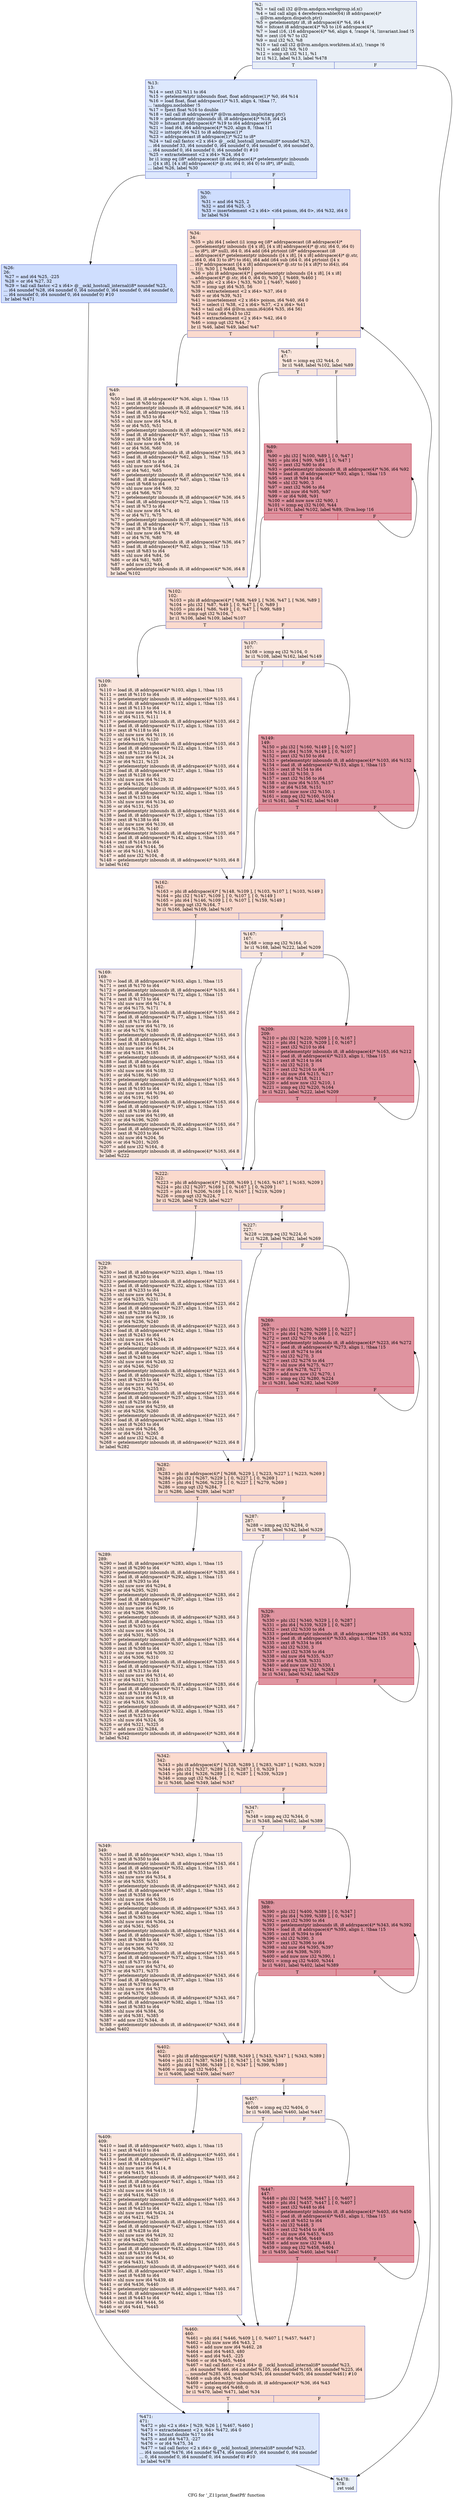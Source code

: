 digraph "CFG for '_Z11print_floatPfi' function" {
	label="CFG for '_Z11print_floatPfi' function";

	Node0x55d1120 [shape=record,color="#3d50c3ff", style=filled, fillcolor="#cedaeb70",label="{%2:\l  %3 = tail call i32 @llvm.amdgcn.workgroup.id.x()\l  %4 = tail call align 4 dereferenceable(64) i8 addrspace(4)*\l... @llvm.amdgcn.dispatch.ptr()\l  %5 = getelementptr i8, i8 addrspace(4)* %4, i64 4\l  %6 = bitcast i8 addrspace(4)* %5 to i16 addrspace(4)*\l  %7 = load i16, i16 addrspace(4)* %6, align 4, !range !4, !invariant.load !5\l  %8 = zext i16 %7 to i32\l  %9 = mul i32 %3, %8\l  %10 = tail call i32 @llvm.amdgcn.workitem.id.x(), !range !6\l  %11 = add i32 %9, %10\l  %12 = icmp slt i32 %11, %1\l  br i1 %12, label %13, label %478\l|{<s0>T|<s1>F}}"];
	Node0x55d1120:s0 -> Node0x55d3070;
	Node0x55d1120:s1 -> Node0x55d3100;
	Node0x55d3070 [shape=record,color="#3d50c3ff", style=filled, fillcolor="#b2ccfb70",label="{%13:\l13:                                               \l  %14 = sext i32 %11 to i64\l  %15 = getelementptr inbounds float, float addrspace(1)* %0, i64 %14\l  %16 = load float, float addrspace(1)* %15, align 4, !tbaa !7,\l... !amdgpu.noclobber !5\l  %17 = fpext float %16 to double\l  %18 = tail call i8 addrspace(4)* @llvm.amdgcn.implicitarg.ptr()\l  %19 = getelementptr inbounds i8, i8 addrspace(4)* %18, i64 24\l  %20 = bitcast i8 addrspace(4)* %19 to i64 addrspace(4)*\l  %21 = load i64, i64 addrspace(4)* %20, align 8, !tbaa !11\l  %22 = inttoptr i64 %21 to i8 addrspace(1)*\l  %23 = addrspacecast i8 addrspace(1)* %22 to i8*\l  %24 = tail call fastcc \<2 x i64\> @__ockl_hostcall_internal(i8* noundef %23,\l... i64 noundef 33, i64 noundef 0, i64 noundef 0, i64 noundef 0, i64 noundef 0,\l... i64 noundef 0, i64 noundef 0, i64 noundef 0) #10\l  %25 = extractelement \<2 x i64\> %24, i64 0\l  br i1 icmp eq (i8* addrspacecast (i8 addrspace(4)* getelementptr inbounds\l... ([4 x i8], [4 x i8] addrspace(4)* @.str, i64 0, i64 0) to i8*), i8* null),\l... label %26, label %30\l|{<s0>T|<s1>F}}"];
	Node0x55d3070:s0 -> Node0x55d4a90;
	Node0x55d3070:s1 -> Node0x55d5480;
	Node0x55d4a90 [shape=record,color="#3d50c3ff", style=filled, fillcolor="#93b5fe70",label="{%26:\l26:                                               \l  %27 = and i64 %25, -225\l  %28 = or i64 %27, 32\l  %29 = tail call fastcc \<2 x i64\> @__ockl_hostcall_internal(i8* noundef %23,\l... i64 noundef %28, i64 noundef 0, i64 noundef 0, i64 noundef 0, i64 noundef 0,\l... i64 noundef 0, i64 noundef 0, i64 noundef 0) #10\l  br label %471\l}"];
	Node0x55d4a90 -> Node0x55d5740;
	Node0x55d5480 [shape=record,color="#3d50c3ff", style=filled, fillcolor="#93b5fe70",label="{%30:\l30:                                               \l  %31 = and i64 %25, 2\l  %32 = and i64 %25, -3\l  %33 = insertelement \<2 x i64\> \<i64 poison, i64 0\>, i64 %32, i64 0\l  br label %34\l}"];
	Node0x55d5480 -> Node0x55d63e0;
	Node0x55d63e0 [shape=record,color="#3d50c3ff", style=filled, fillcolor="#f7ac8e70",label="{%34:\l34:                                               \l  %35 = phi i64 [ select (i1 icmp eq (i8* addrspacecast (i8 addrspace(4)*\l... getelementptr inbounds ([4 x i8], [4 x i8] addrspace(4)* @.str, i64 0, i64 0)\l... to i8*), i8* null), i64 0, i64 add (i64 ptrtoint (i8* addrspacecast (i8\l... addrspace(4)* getelementptr inbounds ([4 x i8], [4 x i8] addrspace(4)* @.str,\l... i64 0, i64 3) to i8*) to i64), i64 add (i64 sub (i64 0, i64 ptrtoint ([4 x\l... i8]* addrspacecast ([4 x i8] addrspace(4)* @.str to [4 x i8]*) to i64)), i64\l... 1))), %30 ], [ %468, %460 ]\l  %36 = phi i8 addrspace(4)* [ getelementptr inbounds ([4 x i8], [4 x i8]\l... addrspace(4)* @.str, i64 0, i64 0), %30 ], [ %469, %460 ]\l  %37 = phi \<2 x i64\> [ %33, %30 ], [ %467, %460 ]\l  %38 = icmp ugt i64 %35, 56\l  %39 = extractelement \<2 x i64\> %37, i64 0\l  %40 = or i64 %39, %31\l  %41 = insertelement \<2 x i64\> poison, i64 %40, i64 0\l  %42 = select i1 %38, \<2 x i64\> %37, \<2 x i64\> %41\l  %43 = tail call i64 @llvm.umin.i64(i64 %35, i64 56)\l  %44 = trunc i64 %43 to i32\l  %45 = extractelement \<2 x i64\> %42, i64 0\l  %46 = icmp ugt i32 %44, 7\l  br i1 %46, label %49, label %47\l|{<s0>T|<s1>F}}"];
	Node0x55d63e0:s0 -> Node0x55d7350;
	Node0x55d63e0:s1 -> Node0x55d73e0;
	Node0x55d73e0 [shape=record,color="#3d50c3ff", style=filled, fillcolor="#f3c7b170",label="{%47:\l47:                                               \l  %48 = icmp eq i32 %44, 0\l  br i1 %48, label %102, label %89\l|{<s0>T|<s1>F}}"];
	Node0x55d73e0:s0 -> Node0x55d75e0;
	Node0x55d73e0:s1 -> Node0x55d7630;
	Node0x55d7350 [shape=record,color="#3d50c3ff", style=filled, fillcolor="#f3c7b170",label="{%49:\l49:                                               \l  %50 = load i8, i8 addrspace(4)* %36, align 1, !tbaa !15\l  %51 = zext i8 %50 to i64\l  %52 = getelementptr inbounds i8, i8 addrspace(4)* %36, i64 1\l  %53 = load i8, i8 addrspace(4)* %52, align 1, !tbaa !15\l  %54 = zext i8 %53 to i64\l  %55 = shl nuw nsw i64 %54, 8\l  %56 = or i64 %55, %51\l  %57 = getelementptr inbounds i8, i8 addrspace(4)* %36, i64 2\l  %58 = load i8, i8 addrspace(4)* %57, align 1, !tbaa !15\l  %59 = zext i8 %58 to i64\l  %60 = shl nuw nsw i64 %59, 16\l  %61 = or i64 %56, %60\l  %62 = getelementptr inbounds i8, i8 addrspace(4)* %36, i64 3\l  %63 = load i8, i8 addrspace(4)* %62, align 1, !tbaa !15\l  %64 = zext i8 %63 to i64\l  %65 = shl nuw nsw i64 %64, 24\l  %66 = or i64 %61, %65\l  %67 = getelementptr inbounds i8, i8 addrspace(4)* %36, i64 4\l  %68 = load i8, i8 addrspace(4)* %67, align 1, !tbaa !15\l  %69 = zext i8 %68 to i64\l  %70 = shl nuw nsw i64 %69, 32\l  %71 = or i64 %66, %70\l  %72 = getelementptr inbounds i8, i8 addrspace(4)* %36, i64 5\l  %73 = load i8, i8 addrspace(4)* %72, align 1, !tbaa !15\l  %74 = zext i8 %73 to i64\l  %75 = shl nuw nsw i64 %74, 40\l  %76 = or i64 %71, %75\l  %77 = getelementptr inbounds i8, i8 addrspace(4)* %36, i64 6\l  %78 = load i8, i8 addrspace(4)* %77, align 1, !tbaa !15\l  %79 = zext i8 %78 to i64\l  %80 = shl nuw nsw i64 %79, 48\l  %81 = or i64 %76, %80\l  %82 = getelementptr inbounds i8, i8 addrspace(4)* %36, i64 7\l  %83 = load i8, i8 addrspace(4)* %82, align 1, !tbaa !15\l  %84 = zext i8 %83 to i64\l  %85 = shl nuw i64 %84, 56\l  %86 = or i64 %81, %85\l  %87 = add nsw i32 %44, -8\l  %88 = getelementptr inbounds i8, i8 addrspace(4)* %36, i64 8\l  br label %102\l}"];
	Node0x55d7350 -> Node0x55d75e0;
	Node0x55d7630 [shape=record,color="#b70d28ff", style=filled, fillcolor="#b70d2870",label="{%89:\l89:                                               \l  %90 = phi i32 [ %100, %89 ], [ 0, %47 ]\l  %91 = phi i64 [ %99, %89 ], [ 0, %47 ]\l  %92 = zext i32 %90 to i64\l  %93 = getelementptr inbounds i8, i8 addrspace(4)* %36, i64 %92\l  %94 = load i8, i8 addrspace(4)* %93, align 1, !tbaa !15\l  %95 = zext i8 %94 to i64\l  %96 = shl i32 %90, 3\l  %97 = zext i32 %96 to i64\l  %98 = shl nuw i64 %95, %97\l  %99 = or i64 %98, %91\l  %100 = add nuw nsw i32 %90, 1\l  %101 = icmp eq i32 %100, %44\l  br i1 %101, label %102, label %89, !llvm.loop !16\l|{<s0>T|<s1>F}}"];
	Node0x55d7630:s0 -> Node0x55d75e0;
	Node0x55d7630:s1 -> Node0x55d7630;
	Node0x55d75e0 [shape=record,color="#3d50c3ff", style=filled, fillcolor="#f7ac8e70",label="{%102:\l102:                                              \l  %103 = phi i8 addrspace(4)* [ %88, %49 ], [ %36, %47 ], [ %36, %89 ]\l  %104 = phi i32 [ %87, %49 ], [ 0, %47 ], [ 0, %89 ]\l  %105 = phi i64 [ %86, %49 ], [ 0, %47 ], [ %99, %89 ]\l  %106 = icmp ugt i32 %104, 7\l  br i1 %106, label %109, label %107\l|{<s0>T|<s1>F}}"];
	Node0x55d75e0:s0 -> Node0x55da2c0;
	Node0x55d75e0:s1 -> Node0x55da310;
	Node0x55da310 [shape=record,color="#3d50c3ff", style=filled, fillcolor="#f3c7b170",label="{%107:\l107:                                              \l  %108 = icmp eq i32 %104, 0\l  br i1 %108, label %162, label %149\l|{<s0>T|<s1>F}}"];
	Node0x55da310:s0 -> Node0x55da4e0;
	Node0x55da310:s1 -> Node0x55da530;
	Node0x55da2c0 [shape=record,color="#3d50c3ff", style=filled, fillcolor="#f3c7b170",label="{%109:\l109:                                              \l  %110 = load i8, i8 addrspace(4)* %103, align 1, !tbaa !15\l  %111 = zext i8 %110 to i64\l  %112 = getelementptr inbounds i8, i8 addrspace(4)* %103, i64 1\l  %113 = load i8, i8 addrspace(4)* %112, align 1, !tbaa !15\l  %114 = zext i8 %113 to i64\l  %115 = shl nuw nsw i64 %114, 8\l  %116 = or i64 %115, %111\l  %117 = getelementptr inbounds i8, i8 addrspace(4)* %103, i64 2\l  %118 = load i8, i8 addrspace(4)* %117, align 1, !tbaa !15\l  %119 = zext i8 %118 to i64\l  %120 = shl nuw nsw i64 %119, 16\l  %121 = or i64 %116, %120\l  %122 = getelementptr inbounds i8, i8 addrspace(4)* %103, i64 3\l  %123 = load i8, i8 addrspace(4)* %122, align 1, !tbaa !15\l  %124 = zext i8 %123 to i64\l  %125 = shl nuw nsw i64 %124, 24\l  %126 = or i64 %121, %125\l  %127 = getelementptr inbounds i8, i8 addrspace(4)* %103, i64 4\l  %128 = load i8, i8 addrspace(4)* %127, align 1, !tbaa !15\l  %129 = zext i8 %128 to i64\l  %130 = shl nuw nsw i64 %129, 32\l  %131 = or i64 %126, %130\l  %132 = getelementptr inbounds i8, i8 addrspace(4)* %103, i64 5\l  %133 = load i8, i8 addrspace(4)* %132, align 1, !tbaa !15\l  %134 = zext i8 %133 to i64\l  %135 = shl nuw nsw i64 %134, 40\l  %136 = or i64 %131, %135\l  %137 = getelementptr inbounds i8, i8 addrspace(4)* %103, i64 6\l  %138 = load i8, i8 addrspace(4)* %137, align 1, !tbaa !15\l  %139 = zext i8 %138 to i64\l  %140 = shl nuw nsw i64 %139, 48\l  %141 = or i64 %136, %140\l  %142 = getelementptr inbounds i8, i8 addrspace(4)* %103, i64 7\l  %143 = load i8, i8 addrspace(4)* %142, align 1, !tbaa !15\l  %144 = zext i8 %143 to i64\l  %145 = shl nuw i64 %144, 56\l  %146 = or i64 %141, %145\l  %147 = add nsw i32 %104, -8\l  %148 = getelementptr inbounds i8, i8 addrspace(4)* %103, i64 8\l  br label %162\l}"];
	Node0x55da2c0 -> Node0x55da4e0;
	Node0x55da530 [shape=record,color="#b70d28ff", style=filled, fillcolor="#b70d2870",label="{%149:\l149:                                              \l  %150 = phi i32 [ %160, %149 ], [ 0, %107 ]\l  %151 = phi i64 [ %159, %149 ], [ 0, %107 ]\l  %152 = zext i32 %150 to i64\l  %153 = getelementptr inbounds i8, i8 addrspace(4)* %103, i64 %152\l  %154 = load i8, i8 addrspace(4)* %153, align 1, !tbaa !15\l  %155 = zext i8 %154 to i64\l  %156 = shl i32 %150, 3\l  %157 = zext i32 %156 to i64\l  %158 = shl nuw i64 %155, %157\l  %159 = or i64 %158, %151\l  %160 = add nuw nsw i32 %150, 1\l  %161 = icmp eq i32 %160, %104\l  br i1 %161, label %162, label %149\l|{<s0>T|<s1>F}}"];
	Node0x55da530:s0 -> Node0x55da4e0;
	Node0x55da530:s1 -> Node0x55da530;
	Node0x55da4e0 [shape=record,color="#3d50c3ff", style=filled, fillcolor="#f7ac8e70",label="{%162:\l162:                                              \l  %163 = phi i8 addrspace(4)* [ %148, %109 ], [ %103, %107 ], [ %103, %149 ]\l  %164 = phi i32 [ %147, %109 ], [ 0, %107 ], [ 0, %149 ]\l  %165 = phi i64 [ %146, %109 ], [ 0, %107 ], [ %159, %149 ]\l  %166 = icmp ugt i32 %164, 7\l  br i1 %166, label %169, label %167\l|{<s0>T|<s1>F}}"];
	Node0x55da4e0:s0 -> Node0x55dca00;
	Node0x55da4e0:s1 -> Node0x55dca50;
	Node0x55dca50 [shape=record,color="#3d50c3ff", style=filled, fillcolor="#f3c7b170",label="{%167:\l167:                                              \l  %168 = icmp eq i32 %164, 0\l  br i1 %168, label %222, label %209\l|{<s0>T|<s1>F}}"];
	Node0x55dca50:s0 -> Node0x55dcbe0;
	Node0x55dca50:s1 -> Node0x55dcc30;
	Node0x55dca00 [shape=record,color="#3d50c3ff", style=filled, fillcolor="#f3c7b170",label="{%169:\l169:                                              \l  %170 = load i8, i8 addrspace(4)* %163, align 1, !tbaa !15\l  %171 = zext i8 %170 to i64\l  %172 = getelementptr inbounds i8, i8 addrspace(4)* %163, i64 1\l  %173 = load i8, i8 addrspace(4)* %172, align 1, !tbaa !15\l  %174 = zext i8 %173 to i64\l  %175 = shl nuw nsw i64 %174, 8\l  %176 = or i64 %175, %171\l  %177 = getelementptr inbounds i8, i8 addrspace(4)* %163, i64 2\l  %178 = load i8, i8 addrspace(4)* %177, align 1, !tbaa !15\l  %179 = zext i8 %178 to i64\l  %180 = shl nuw nsw i64 %179, 16\l  %181 = or i64 %176, %180\l  %182 = getelementptr inbounds i8, i8 addrspace(4)* %163, i64 3\l  %183 = load i8, i8 addrspace(4)* %182, align 1, !tbaa !15\l  %184 = zext i8 %183 to i64\l  %185 = shl nuw nsw i64 %184, 24\l  %186 = or i64 %181, %185\l  %187 = getelementptr inbounds i8, i8 addrspace(4)* %163, i64 4\l  %188 = load i8, i8 addrspace(4)* %187, align 1, !tbaa !15\l  %189 = zext i8 %188 to i64\l  %190 = shl nuw nsw i64 %189, 32\l  %191 = or i64 %186, %190\l  %192 = getelementptr inbounds i8, i8 addrspace(4)* %163, i64 5\l  %193 = load i8, i8 addrspace(4)* %192, align 1, !tbaa !15\l  %194 = zext i8 %193 to i64\l  %195 = shl nuw nsw i64 %194, 40\l  %196 = or i64 %191, %195\l  %197 = getelementptr inbounds i8, i8 addrspace(4)* %163, i64 6\l  %198 = load i8, i8 addrspace(4)* %197, align 1, !tbaa !15\l  %199 = zext i8 %198 to i64\l  %200 = shl nuw nsw i64 %199, 48\l  %201 = or i64 %196, %200\l  %202 = getelementptr inbounds i8, i8 addrspace(4)* %163, i64 7\l  %203 = load i8, i8 addrspace(4)* %202, align 1, !tbaa !15\l  %204 = zext i8 %203 to i64\l  %205 = shl nuw i64 %204, 56\l  %206 = or i64 %201, %205\l  %207 = add nsw i32 %164, -8\l  %208 = getelementptr inbounds i8, i8 addrspace(4)* %163, i64 8\l  br label %222\l}"];
	Node0x55dca00 -> Node0x55dcbe0;
	Node0x55dcc30 [shape=record,color="#b70d28ff", style=filled, fillcolor="#b70d2870",label="{%209:\l209:                                              \l  %210 = phi i32 [ %220, %209 ], [ 0, %167 ]\l  %211 = phi i64 [ %219, %209 ], [ 0, %167 ]\l  %212 = zext i32 %210 to i64\l  %213 = getelementptr inbounds i8, i8 addrspace(4)* %163, i64 %212\l  %214 = load i8, i8 addrspace(4)* %213, align 1, !tbaa !15\l  %215 = zext i8 %214 to i64\l  %216 = shl i32 %210, 3\l  %217 = zext i32 %216 to i64\l  %218 = shl nuw i64 %215, %217\l  %219 = or i64 %218, %211\l  %220 = add nuw nsw i32 %210, 1\l  %221 = icmp eq i32 %220, %164\l  br i1 %221, label %222, label %209\l|{<s0>T|<s1>F}}"];
	Node0x55dcc30:s0 -> Node0x55dcbe0;
	Node0x55dcc30:s1 -> Node0x55dcc30;
	Node0x55dcbe0 [shape=record,color="#3d50c3ff", style=filled, fillcolor="#f7ac8e70",label="{%222:\l222:                                              \l  %223 = phi i8 addrspace(4)* [ %208, %169 ], [ %163, %167 ], [ %163, %209 ]\l  %224 = phi i32 [ %207, %169 ], [ 0, %167 ], [ 0, %209 ]\l  %225 = phi i64 [ %206, %169 ], [ 0, %167 ], [ %219, %209 ]\l  %226 = icmp ugt i32 %224, 7\l  br i1 %226, label %229, label %227\l|{<s0>T|<s1>F}}"];
	Node0x55dcbe0:s0 -> Node0x55dec80;
	Node0x55dcbe0:s1 -> Node0x55decd0;
	Node0x55decd0 [shape=record,color="#3d50c3ff", style=filled, fillcolor="#f3c7b170",label="{%227:\l227:                                              \l  %228 = icmp eq i32 %224, 0\l  br i1 %228, label %282, label %269\l|{<s0>T|<s1>F}}"];
	Node0x55decd0:s0 -> Node0x55dee60;
	Node0x55decd0:s1 -> Node0x55deeb0;
	Node0x55dec80 [shape=record,color="#3d50c3ff", style=filled, fillcolor="#f3c7b170",label="{%229:\l229:                                              \l  %230 = load i8, i8 addrspace(4)* %223, align 1, !tbaa !15\l  %231 = zext i8 %230 to i64\l  %232 = getelementptr inbounds i8, i8 addrspace(4)* %223, i64 1\l  %233 = load i8, i8 addrspace(4)* %232, align 1, !tbaa !15\l  %234 = zext i8 %233 to i64\l  %235 = shl nuw nsw i64 %234, 8\l  %236 = or i64 %235, %231\l  %237 = getelementptr inbounds i8, i8 addrspace(4)* %223, i64 2\l  %238 = load i8, i8 addrspace(4)* %237, align 1, !tbaa !15\l  %239 = zext i8 %238 to i64\l  %240 = shl nuw nsw i64 %239, 16\l  %241 = or i64 %236, %240\l  %242 = getelementptr inbounds i8, i8 addrspace(4)* %223, i64 3\l  %243 = load i8, i8 addrspace(4)* %242, align 1, !tbaa !15\l  %244 = zext i8 %243 to i64\l  %245 = shl nuw nsw i64 %244, 24\l  %246 = or i64 %241, %245\l  %247 = getelementptr inbounds i8, i8 addrspace(4)* %223, i64 4\l  %248 = load i8, i8 addrspace(4)* %247, align 1, !tbaa !15\l  %249 = zext i8 %248 to i64\l  %250 = shl nuw nsw i64 %249, 32\l  %251 = or i64 %246, %250\l  %252 = getelementptr inbounds i8, i8 addrspace(4)* %223, i64 5\l  %253 = load i8, i8 addrspace(4)* %252, align 1, !tbaa !15\l  %254 = zext i8 %253 to i64\l  %255 = shl nuw nsw i64 %254, 40\l  %256 = or i64 %251, %255\l  %257 = getelementptr inbounds i8, i8 addrspace(4)* %223, i64 6\l  %258 = load i8, i8 addrspace(4)* %257, align 1, !tbaa !15\l  %259 = zext i8 %258 to i64\l  %260 = shl nuw nsw i64 %259, 48\l  %261 = or i64 %256, %260\l  %262 = getelementptr inbounds i8, i8 addrspace(4)* %223, i64 7\l  %263 = load i8, i8 addrspace(4)* %262, align 1, !tbaa !15\l  %264 = zext i8 %263 to i64\l  %265 = shl nuw i64 %264, 56\l  %266 = or i64 %261, %265\l  %267 = add nsw i32 %224, -8\l  %268 = getelementptr inbounds i8, i8 addrspace(4)* %223, i64 8\l  br label %282\l}"];
	Node0x55dec80 -> Node0x55dee60;
	Node0x55deeb0 [shape=record,color="#b70d28ff", style=filled, fillcolor="#b70d2870",label="{%269:\l269:                                              \l  %270 = phi i32 [ %280, %269 ], [ 0, %227 ]\l  %271 = phi i64 [ %279, %269 ], [ 0, %227 ]\l  %272 = zext i32 %270 to i64\l  %273 = getelementptr inbounds i8, i8 addrspace(4)* %223, i64 %272\l  %274 = load i8, i8 addrspace(4)* %273, align 1, !tbaa !15\l  %275 = zext i8 %274 to i64\l  %276 = shl i32 %270, 3\l  %277 = zext i32 %276 to i64\l  %278 = shl nuw i64 %275, %277\l  %279 = or i64 %278, %271\l  %280 = add nuw nsw i32 %270, 1\l  %281 = icmp eq i32 %280, %224\l  br i1 %281, label %282, label %269\l|{<s0>T|<s1>F}}"];
	Node0x55deeb0:s0 -> Node0x55dee60;
	Node0x55deeb0:s1 -> Node0x55deeb0;
	Node0x55dee60 [shape=record,color="#3d50c3ff", style=filled, fillcolor="#f7ac8e70",label="{%282:\l282:                                              \l  %283 = phi i8 addrspace(4)* [ %268, %229 ], [ %223, %227 ], [ %223, %269 ]\l  %284 = phi i32 [ %267, %229 ], [ 0, %227 ], [ 0, %269 ]\l  %285 = phi i64 [ %266, %229 ], [ 0, %227 ], [ %279, %269 ]\l  %286 = icmp ugt i32 %284, 7\l  br i1 %286, label %289, label %287\l|{<s0>T|<s1>F}}"];
	Node0x55dee60:s0 -> Node0x55e1700;
	Node0x55dee60:s1 -> Node0x55e1750;
	Node0x55e1750 [shape=record,color="#3d50c3ff", style=filled, fillcolor="#f3c7b170",label="{%287:\l287:                                              \l  %288 = icmp eq i32 %284, 0\l  br i1 %288, label %342, label %329\l|{<s0>T|<s1>F}}"];
	Node0x55e1750:s0 -> Node0x55e18e0;
	Node0x55e1750:s1 -> Node0x55e1930;
	Node0x55e1700 [shape=record,color="#3d50c3ff", style=filled, fillcolor="#f3c7b170",label="{%289:\l289:                                              \l  %290 = load i8, i8 addrspace(4)* %283, align 1, !tbaa !15\l  %291 = zext i8 %290 to i64\l  %292 = getelementptr inbounds i8, i8 addrspace(4)* %283, i64 1\l  %293 = load i8, i8 addrspace(4)* %292, align 1, !tbaa !15\l  %294 = zext i8 %293 to i64\l  %295 = shl nuw nsw i64 %294, 8\l  %296 = or i64 %295, %291\l  %297 = getelementptr inbounds i8, i8 addrspace(4)* %283, i64 2\l  %298 = load i8, i8 addrspace(4)* %297, align 1, !tbaa !15\l  %299 = zext i8 %298 to i64\l  %300 = shl nuw nsw i64 %299, 16\l  %301 = or i64 %296, %300\l  %302 = getelementptr inbounds i8, i8 addrspace(4)* %283, i64 3\l  %303 = load i8, i8 addrspace(4)* %302, align 1, !tbaa !15\l  %304 = zext i8 %303 to i64\l  %305 = shl nuw nsw i64 %304, 24\l  %306 = or i64 %301, %305\l  %307 = getelementptr inbounds i8, i8 addrspace(4)* %283, i64 4\l  %308 = load i8, i8 addrspace(4)* %307, align 1, !tbaa !15\l  %309 = zext i8 %308 to i64\l  %310 = shl nuw nsw i64 %309, 32\l  %311 = or i64 %306, %310\l  %312 = getelementptr inbounds i8, i8 addrspace(4)* %283, i64 5\l  %313 = load i8, i8 addrspace(4)* %312, align 1, !tbaa !15\l  %314 = zext i8 %313 to i64\l  %315 = shl nuw nsw i64 %314, 40\l  %316 = or i64 %311, %315\l  %317 = getelementptr inbounds i8, i8 addrspace(4)* %283, i64 6\l  %318 = load i8, i8 addrspace(4)* %317, align 1, !tbaa !15\l  %319 = zext i8 %318 to i64\l  %320 = shl nuw nsw i64 %319, 48\l  %321 = or i64 %316, %320\l  %322 = getelementptr inbounds i8, i8 addrspace(4)* %283, i64 7\l  %323 = load i8, i8 addrspace(4)* %322, align 1, !tbaa !15\l  %324 = zext i8 %323 to i64\l  %325 = shl nuw i64 %324, 56\l  %326 = or i64 %321, %325\l  %327 = add nsw i32 %284, -8\l  %328 = getelementptr inbounds i8, i8 addrspace(4)* %283, i64 8\l  br label %342\l}"];
	Node0x55e1700 -> Node0x55e18e0;
	Node0x55e1930 [shape=record,color="#b70d28ff", style=filled, fillcolor="#b70d2870",label="{%329:\l329:                                              \l  %330 = phi i32 [ %340, %329 ], [ 0, %287 ]\l  %331 = phi i64 [ %339, %329 ], [ 0, %287 ]\l  %332 = zext i32 %330 to i64\l  %333 = getelementptr inbounds i8, i8 addrspace(4)* %283, i64 %332\l  %334 = load i8, i8 addrspace(4)* %333, align 1, !tbaa !15\l  %335 = zext i8 %334 to i64\l  %336 = shl i32 %330, 3\l  %337 = zext i32 %336 to i64\l  %338 = shl nuw i64 %335, %337\l  %339 = or i64 %338, %331\l  %340 = add nuw nsw i32 %330, 1\l  %341 = icmp eq i32 %340, %284\l  br i1 %341, label %342, label %329\l|{<s0>T|<s1>F}}"];
	Node0x55e1930:s0 -> Node0x55e18e0;
	Node0x55e1930:s1 -> Node0x55e1930;
	Node0x55e18e0 [shape=record,color="#3d50c3ff", style=filled, fillcolor="#f7ac8e70",label="{%342:\l342:                                              \l  %343 = phi i8 addrspace(4)* [ %328, %289 ], [ %283, %287 ], [ %283, %329 ]\l  %344 = phi i32 [ %327, %289 ], [ 0, %287 ], [ 0, %329 ]\l  %345 = phi i64 [ %326, %289 ], [ 0, %287 ], [ %339, %329 ]\l  %346 = icmp ugt i32 %344, 7\l  br i1 %346, label %349, label %347\l|{<s0>T|<s1>F}}"];
	Node0x55e18e0:s0 -> Node0x55e4360;
	Node0x55e18e0:s1 -> Node0x55e43b0;
	Node0x55e43b0 [shape=record,color="#3d50c3ff", style=filled, fillcolor="#f3c7b170",label="{%347:\l347:                                              \l  %348 = icmp eq i32 %344, 0\l  br i1 %348, label %402, label %389\l|{<s0>T|<s1>F}}"];
	Node0x55e43b0:s0 -> Node0x55e4540;
	Node0x55e43b0:s1 -> Node0x55e4590;
	Node0x55e4360 [shape=record,color="#3d50c3ff", style=filled, fillcolor="#f3c7b170",label="{%349:\l349:                                              \l  %350 = load i8, i8 addrspace(4)* %343, align 1, !tbaa !15\l  %351 = zext i8 %350 to i64\l  %352 = getelementptr inbounds i8, i8 addrspace(4)* %343, i64 1\l  %353 = load i8, i8 addrspace(4)* %352, align 1, !tbaa !15\l  %354 = zext i8 %353 to i64\l  %355 = shl nuw nsw i64 %354, 8\l  %356 = or i64 %355, %351\l  %357 = getelementptr inbounds i8, i8 addrspace(4)* %343, i64 2\l  %358 = load i8, i8 addrspace(4)* %357, align 1, !tbaa !15\l  %359 = zext i8 %358 to i64\l  %360 = shl nuw nsw i64 %359, 16\l  %361 = or i64 %356, %360\l  %362 = getelementptr inbounds i8, i8 addrspace(4)* %343, i64 3\l  %363 = load i8, i8 addrspace(4)* %362, align 1, !tbaa !15\l  %364 = zext i8 %363 to i64\l  %365 = shl nuw nsw i64 %364, 24\l  %366 = or i64 %361, %365\l  %367 = getelementptr inbounds i8, i8 addrspace(4)* %343, i64 4\l  %368 = load i8, i8 addrspace(4)* %367, align 1, !tbaa !15\l  %369 = zext i8 %368 to i64\l  %370 = shl nuw nsw i64 %369, 32\l  %371 = or i64 %366, %370\l  %372 = getelementptr inbounds i8, i8 addrspace(4)* %343, i64 5\l  %373 = load i8, i8 addrspace(4)* %372, align 1, !tbaa !15\l  %374 = zext i8 %373 to i64\l  %375 = shl nuw nsw i64 %374, 40\l  %376 = or i64 %371, %375\l  %377 = getelementptr inbounds i8, i8 addrspace(4)* %343, i64 6\l  %378 = load i8, i8 addrspace(4)* %377, align 1, !tbaa !15\l  %379 = zext i8 %378 to i64\l  %380 = shl nuw nsw i64 %379, 48\l  %381 = or i64 %376, %380\l  %382 = getelementptr inbounds i8, i8 addrspace(4)* %343, i64 7\l  %383 = load i8, i8 addrspace(4)* %382, align 1, !tbaa !15\l  %384 = zext i8 %383 to i64\l  %385 = shl nuw i64 %384, 56\l  %386 = or i64 %381, %385\l  %387 = add nsw i32 %344, -8\l  %388 = getelementptr inbounds i8, i8 addrspace(4)* %343, i64 8\l  br label %402\l}"];
	Node0x55e4360 -> Node0x55e4540;
	Node0x55e4590 [shape=record,color="#b70d28ff", style=filled, fillcolor="#b70d2870",label="{%389:\l389:                                              \l  %390 = phi i32 [ %400, %389 ], [ 0, %347 ]\l  %391 = phi i64 [ %399, %389 ], [ 0, %347 ]\l  %392 = zext i32 %390 to i64\l  %393 = getelementptr inbounds i8, i8 addrspace(4)* %343, i64 %392\l  %394 = load i8, i8 addrspace(4)* %393, align 1, !tbaa !15\l  %395 = zext i8 %394 to i64\l  %396 = shl i32 %390, 3\l  %397 = zext i32 %396 to i64\l  %398 = shl nuw i64 %395, %397\l  %399 = or i64 %398, %391\l  %400 = add nuw nsw i32 %390, 1\l  %401 = icmp eq i32 %400, %344\l  br i1 %401, label %402, label %389\l|{<s0>T|<s1>F}}"];
	Node0x55e4590:s0 -> Node0x55e4540;
	Node0x55e4590:s1 -> Node0x55e4590;
	Node0x55e4540 [shape=record,color="#3d50c3ff", style=filled, fillcolor="#f7ac8e70",label="{%402:\l402:                                              \l  %403 = phi i8 addrspace(4)* [ %388, %349 ], [ %343, %347 ], [ %343, %389 ]\l  %404 = phi i32 [ %387, %349 ], [ 0, %347 ], [ 0, %389 ]\l  %405 = phi i64 [ %386, %349 ], [ 0, %347 ], [ %399, %389 ]\l  %406 = icmp ugt i32 %404, 7\l  br i1 %406, label %409, label %407\l|{<s0>T|<s1>F}}"];
	Node0x55e4540:s0 -> Node0x55e6bc0;
	Node0x55e4540:s1 -> Node0x55e6c10;
	Node0x55e6c10 [shape=record,color="#3d50c3ff", style=filled, fillcolor="#f3c7b170",label="{%407:\l407:                                              \l  %408 = icmp eq i32 %404, 0\l  br i1 %408, label %460, label %447\l|{<s0>T|<s1>F}}"];
	Node0x55e6c10:s0 -> Node0x55d6880;
	Node0x55e6c10:s1 -> Node0x55e6da0;
	Node0x55e6bc0 [shape=record,color="#3d50c3ff", style=filled, fillcolor="#f3c7b170",label="{%409:\l409:                                              \l  %410 = load i8, i8 addrspace(4)* %403, align 1, !tbaa !15\l  %411 = zext i8 %410 to i64\l  %412 = getelementptr inbounds i8, i8 addrspace(4)* %403, i64 1\l  %413 = load i8, i8 addrspace(4)* %412, align 1, !tbaa !15\l  %414 = zext i8 %413 to i64\l  %415 = shl nuw nsw i64 %414, 8\l  %416 = or i64 %415, %411\l  %417 = getelementptr inbounds i8, i8 addrspace(4)* %403, i64 2\l  %418 = load i8, i8 addrspace(4)* %417, align 1, !tbaa !15\l  %419 = zext i8 %418 to i64\l  %420 = shl nuw nsw i64 %419, 16\l  %421 = or i64 %416, %420\l  %422 = getelementptr inbounds i8, i8 addrspace(4)* %403, i64 3\l  %423 = load i8, i8 addrspace(4)* %422, align 1, !tbaa !15\l  %424 = zext i8 %423 to i64\l  %425 = shl nuw nsw i64 %424, 24\l  %426 = or i64 %421, %425\l  %427 = getelementptr inbounds i8, i8 addrspace(4)* %403, i64 4\l  %428 = load i8, i8 addrspace(4)* %427, align 1, !tbaa !15\l  %429 = zext i8 %428 to i64\l  %430 = shl nuw nsw i64 %429, 32\l  %431 = or i64 %426, %430\l  %432 = getelementptr inbounds i8, i8 addrspace(4)* %403, i64 5\l  %433 = load i8, i8 addrspace(4)* %432, align 1, !tbaa !15\l  %434 = zext i8 %433 to i64\l  %435 = shl nuw nsw i64 %434, 40\l  %436 = or i64 %431, %435\l  %437 = getelementptr inbounds i8, i8 addrspace(4)* %403, i64 6\l  %438 = load i8, i8 addrspace(4)* %437, align 1, !tbaa !15\l  %439 = zext i8 %438 to i64\l  %440 = shl nuw nsw i64 %439, 48\l  %441 = or i64 %436, %440\l  %442 = getelementptr inbounds i8, i8 addrspace(4)* %403, i64 7\l  %443 = load i8, i8 addrspace(4)* %442, align 1, !tbaa !15\l  %444 = zext i8 %443 to i64\l  %445 = shl nuw i64 %444, 56\l  %446 = or i64 %441, %445\l  br label %460\l}"];
	Node0x55e6bc0 -> Node0x55d6880;
	Node0x55e6da0 [shape=record,color="#b70d28ff", style=filled, fillcolor="#b70d2870",label="{%447:\l447:                                              \l  %448 = phi i32 [ %458, %447 ], [ 0, %407 ]\l  %449 = phi i64 [ %457, %447 ], [ 0, %407 ]\l  %450 = zext i32 %448 to i64\l  %451 = getelementptr inbounds i8, i8 addrspace(4)* %403, i64 %450\l  %452 = load i8, i8 addrspace(4)* %451, align 1, !tbaa !15\l  %453 = zext i8 %452 to i64\l  %454 = shl i32 %448, 3\l  %455 = zext i32 %454 to i64\l  %456 = shl nuw i64 %453, %455\l  %457 = or i64 %456, %449\l  %458 = add nuw nsw i32 %448, 1\l  %459 = icmp eq i32 %458, %404\l  br i1 %459, label %460, label %447\l|{<s0>T|<s1>F}}"];
	Node0x55e6da0:s0 -> Node0x55d6880;
	Node0x55e6da0:s1 -> Node0x55e6da0;
	Node0x55d6880 [shape=record,color="#3d50c3ff", style=filled, fillcolor="#f7ac8e70",label="{%460:\l460:                                              \l  %461 = phi i64 [ %446, %409 ], [ 0, %407 ], [ %457, %447 ]\l  %462 = shl nuw nsw i64 %43, 2\l  %463 = add nuw nsw i64 %462, 28\l  %464 = and i64 %463, 480\l  %465 = and i64 %45, -225\l  %466 = or i64 %465, %464\l  %467 = tail call fastcc \<2 x i64\> @__ockl_hostcall_internal(i8* noundef %23,\l... i64 noundef %466, i64 noundef %105, i64 noundef %165, i64 noundef %225, i64\l... noundef %285, i64 noundef %345, i64 noundef %405, i64 noundef %461) #10\l  %468 = sub i64 %35, %43\l  %469 = getelementptr inbounds i8, i8 addrspace(4)* %36, i64 %43\l  %470 = icmp eq i64 %468, 0\l  br i1 %470, label %471, label %34\l|{<s0>T|<s1>F}}"];
	Node0x55d6880:s0 -> Node0x55d5740;
	Node0x55d6880:s1 -> Node0x55d63e0;
	Node0x55d5740 [shape=record,color="#3d50c3ff", style=filled, fillcolor="#b2ccfb70",label="{%471:\l471:                                              \l  %472 = phi \<2 x i64\> [ %29, %26 ], [ %467, %460 ]\l  %473 = extractelement \<2 x i64\> %472, i64 0\l  %474 = bitcast double %17 to i64\l  %475 = and i64 %473, -227\l  %476 = or i64 %475, 34\l  %477 = tail call fastcc \<2 x i64\> @__ockl_hostcall_internal(i8* noundef %23,\l... i64 noundef %476, i64 noundef %474, i64 noundef 0, i64 noundef 0, i64 noundef\l... 0, i64 noundef 0, i64 noundef 0, i64 noundef 0) #10\l  br label %478\l}"];
	Node0x55d5740 -> Node0x55d3100;
	Node0x55d3100 [shape=record,color="#3d50c3ff", style=filled, fillcolor="#cedaeb70",label="{%478:\l478:                                              \l  ret void\l}"];
}
